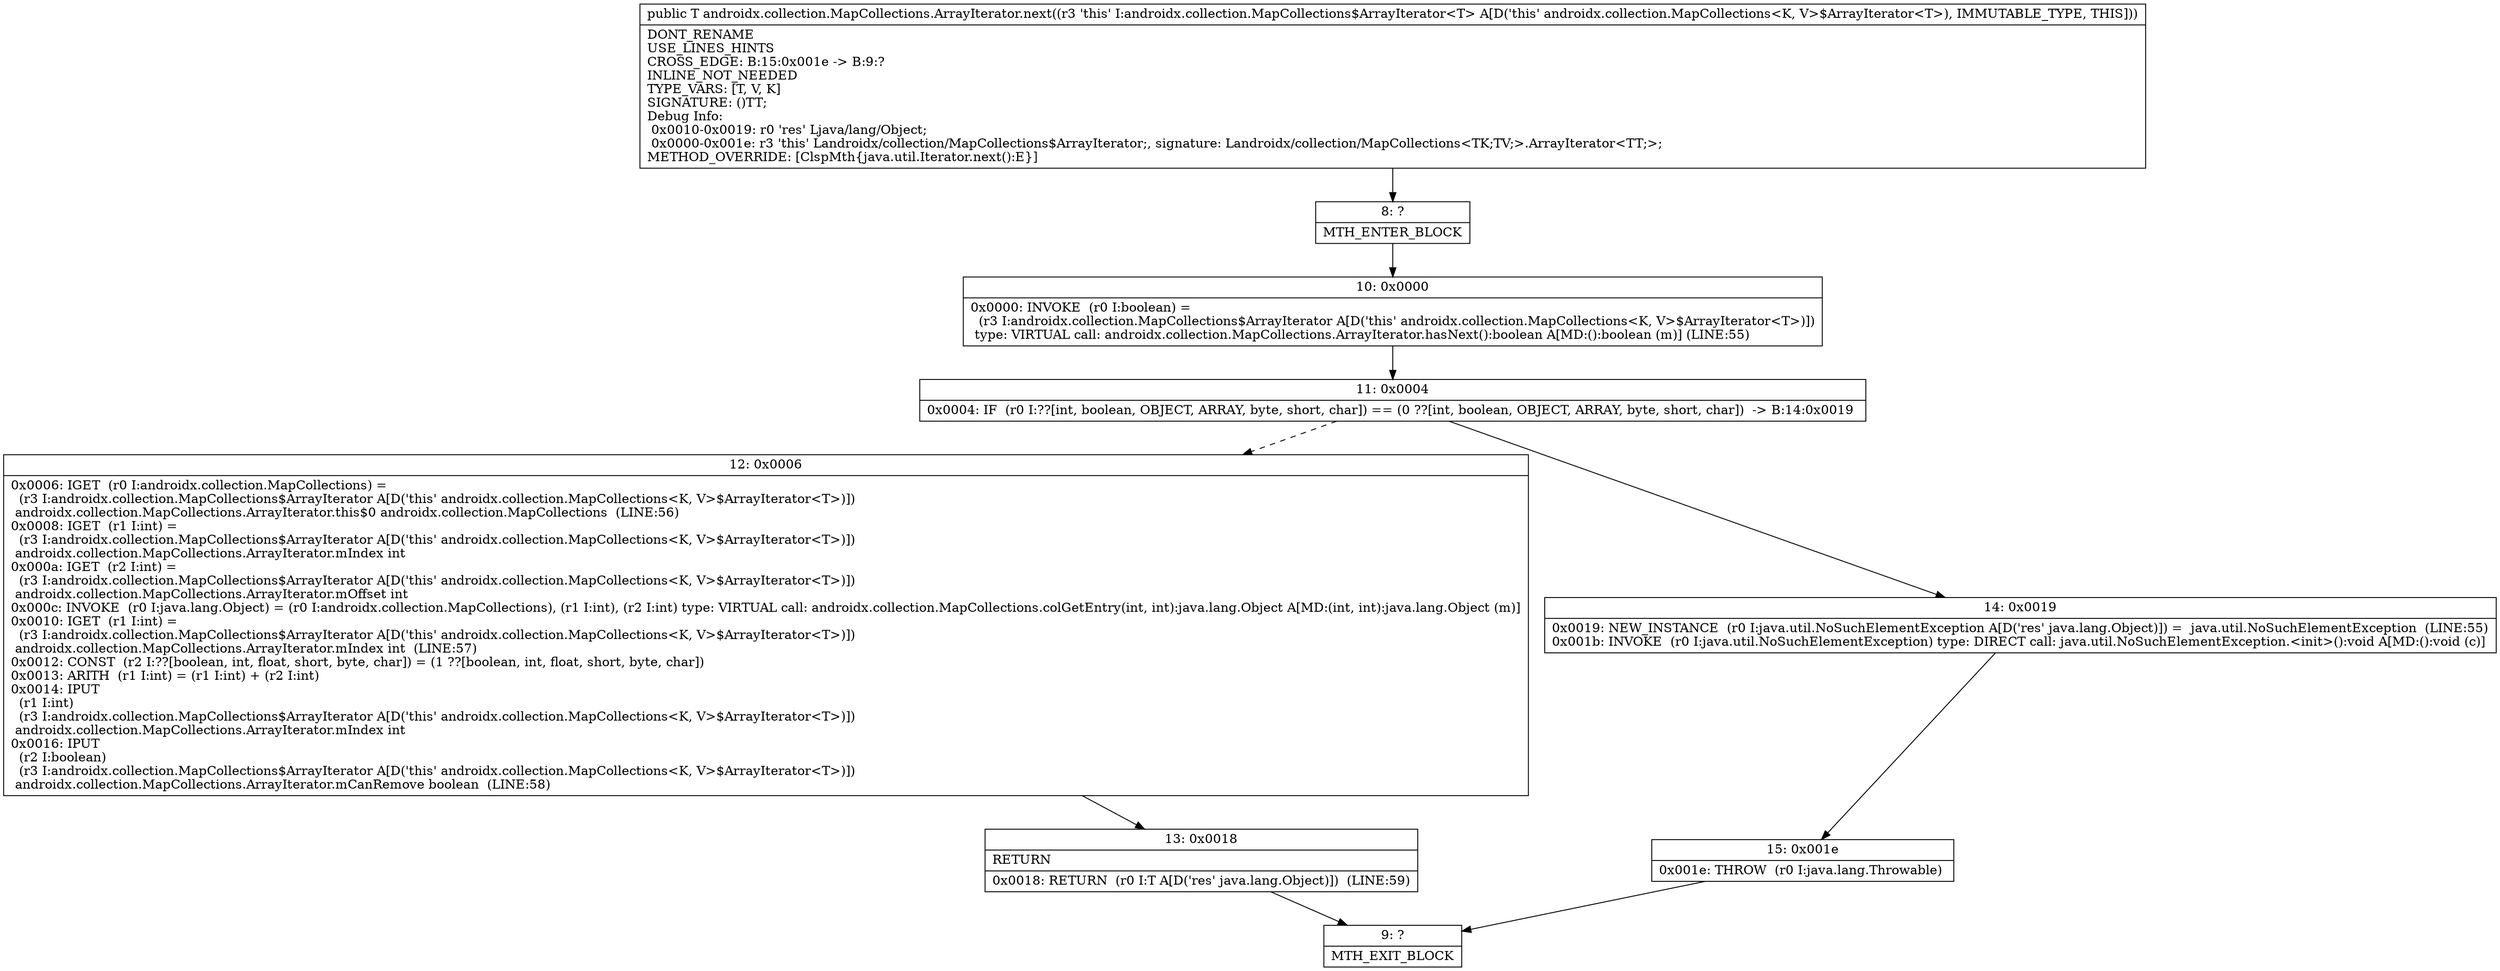 digraph "CFG forandroidx.collection.MapCollections.ArrayIterator.next()Ljava\/lang\/Object;" {
Node_8 [shape=record,label="{8\:\ ?|MTH_ENTER_BLOCK\l}"];
Node_10 [shape=record,label="{10\:\ 0x0000|0x0000: INVOKE  (r0 I:boolean) = \l  (r3 I:androidx.collection.MapCollections$ArrayIterator A[D('this' androidx.collection.MapCollections\<K, V\>$ArrayIterator\<T\>)])\l type: VIRTUAL call: androidx.collection.MapCollections.ArrayIterator.hasNext():boolean A[MD:():boolean (m)] (LINE:55)\l}"];
Node_11 [shape=record,label="{11\:\ 0x0004|0x0004: IF  (r0 I:??[int, boolean, OBJECT, ARRAY, byte, short, char]) == (0 ??[int, boolean, OBJECT, ARRAY, byte, short, char])  \-\> B:14:0x0019 \l}"];
Node_12 [shape=record,label="{12\:\ 0x0006|0x0006: IGET  (r0 I:androidx.collection.MapCollections) = \l  (r3 I:androidx.collection.MapCollections$ArrayIterator A[D('this' androidx.collection.MapCollections\<K, V\>$ArrayIterator\<T\>)])\l androidx.collection.MapCollections.ArrayIterator.this$0 androidx.collection.MapCollections  (LINE:56)\l0x0008: IGET  (r1 I:int) = \l  (r3 I:androidx.collection.MapCollections$ArrayIterator A[D('this' androidx.collection.MapCollections\<K, V\>$ArrayIterator\<T\>)])\l androidx.collection.MapCollections.ArrayIterator.mIndex int \l0x000a: IGET  (r2 I:int) = \l  (r3 I:androidx.collection.MapCollections$ArrayIterator A[D('this' androidx.collection.MapCollections\<K, V\>$ArrayIterator\<T\>)])\l androidx.collection.MapCollections.ArrayIterator.mOffset int \l0x000c: INVOKE  (r0 I:java.lang.Object) = (r0 I:androidx.collection.MapCollections), (r1 I:int), (r2 I:int) type: VIRTUAL call: androidx.collection.MapCollections.colGetEntry(int, int):java.lang.Object A[MD:(int, int):java.lang.Object (m)]\l0x0010: IGET  (r1 I:int) = \l  (r3 I:androidx.collection.MapCollections$ArrayIterator A[D('this' androidx.collection.MapCollections\<K, V\>$ArrayIterator\<T\>)])\l androidx.collection.MapCollections.ArrayIterator.mIndex int  (LINE:57)\l0x0012: CONST  (r2 I:??[boolean, int, float, short, byte, char]) = (1 ??[boolean, int, float, short, byte, char]) \l0x0013: ARITH  (r1 I:int) = (r1 I:int) + (r2 I:int) \l0x0014: IPUT  \l  (r1 I:int)\l  (r3 I:androidx.collection.MapCollections$ArrayIterator A[D('this' androidx.collection.MapCollections\<K, V\>$ArrayIterator\<T\>)])\l androidx.collection.MapCollections.ArrayIterator.mIndex int \l0x0016: IPUT  \l  (r2 I:boolean)\l  (r3 I:androidx.collection.MapCollections$ArrayIterator A[D('this' androidx.collection.MapCollections\<K, V\>$ArrayIterator\<T\>)])\l androidx.collection.MapCollections.ArrayIterator.mCanRemove boolean  (LINE:58)\l}"];
Node_13 [shape=record,label="{13\:\ 0x0018|RETURN\l|0x0018: RETURN  (r0 I:T A[D('res' java.lang.Object)])  (LINE:59)\l}"];
Node_9 [shape=record,label="{9\:\ ?|MTH_EXIT_BLOCK\l}"];
Node_14 [shape=record,label="{14\:\ 0x0019|0x0019: NEW_INSTANCE  (r0 I:java.util.NoSuchElementException A[D('res' java.lang.Object)]) =  java.util.NoSuchElementException  (LINE:55)\l0x001b: INVOKE  (r0 I:java.util.NoSuchElementException) type: DIRECT call: java.util.NoSuchElementException.\<init\>():void A[MD:():void (c)]\l}"];
Node_15 [shape=record,label="{15\:\ 0x001e|0x001e: THROW  (r0 I:java.lang.Throwable) \l}"];
MethodNode[shape=record,label="{public T androidx.collection.MapCollections.ArrayIterator.next((r3 'this' I:androidx.collection.MapCollections$ArrayIterator\<T\> A[D('this' androidx.collection.MapCollections\<K, V\>$ArrayIterator\<T\>), IMMUTABLE_TYPE, THIS]))  | DONT_RENAME\lUSE_LINES_HINTS\lCROSS_EDGE: B:15:0x001e \-\> B:9:?\lINLINE_NOT_NEEDED\lTYPE_VARS: [T, V, K]\lSIGNATURE: ()TT;\lDebug Info:\l  0x0010\-0x0019: r0 'res' Ljava\/lang\/Object;\l  0x0000\-0x001e: r3 'this' Landroidx\/collection\/MapCollections$ArrayIterator;, signature: Landroidx\/collection\/MapCollections\<TK;TV;\>.ArrayIterator\<TT;\>;\lMETHOD_OVERRIDE: [ClspMth\{java.util.Iterator.next():E\}]\l}"];
MethodNode -> Node_8;Node_8 -> Node_10;
Node_10 -> Node_11;
Node_11 -> Node_12[style=dashed];
Node_11 -> Node_14;
Node_12 -> Node_13;
Node_13 -> Node_9;
Node_14 -> Node_15;
Node_15 -> Node_9;
}

